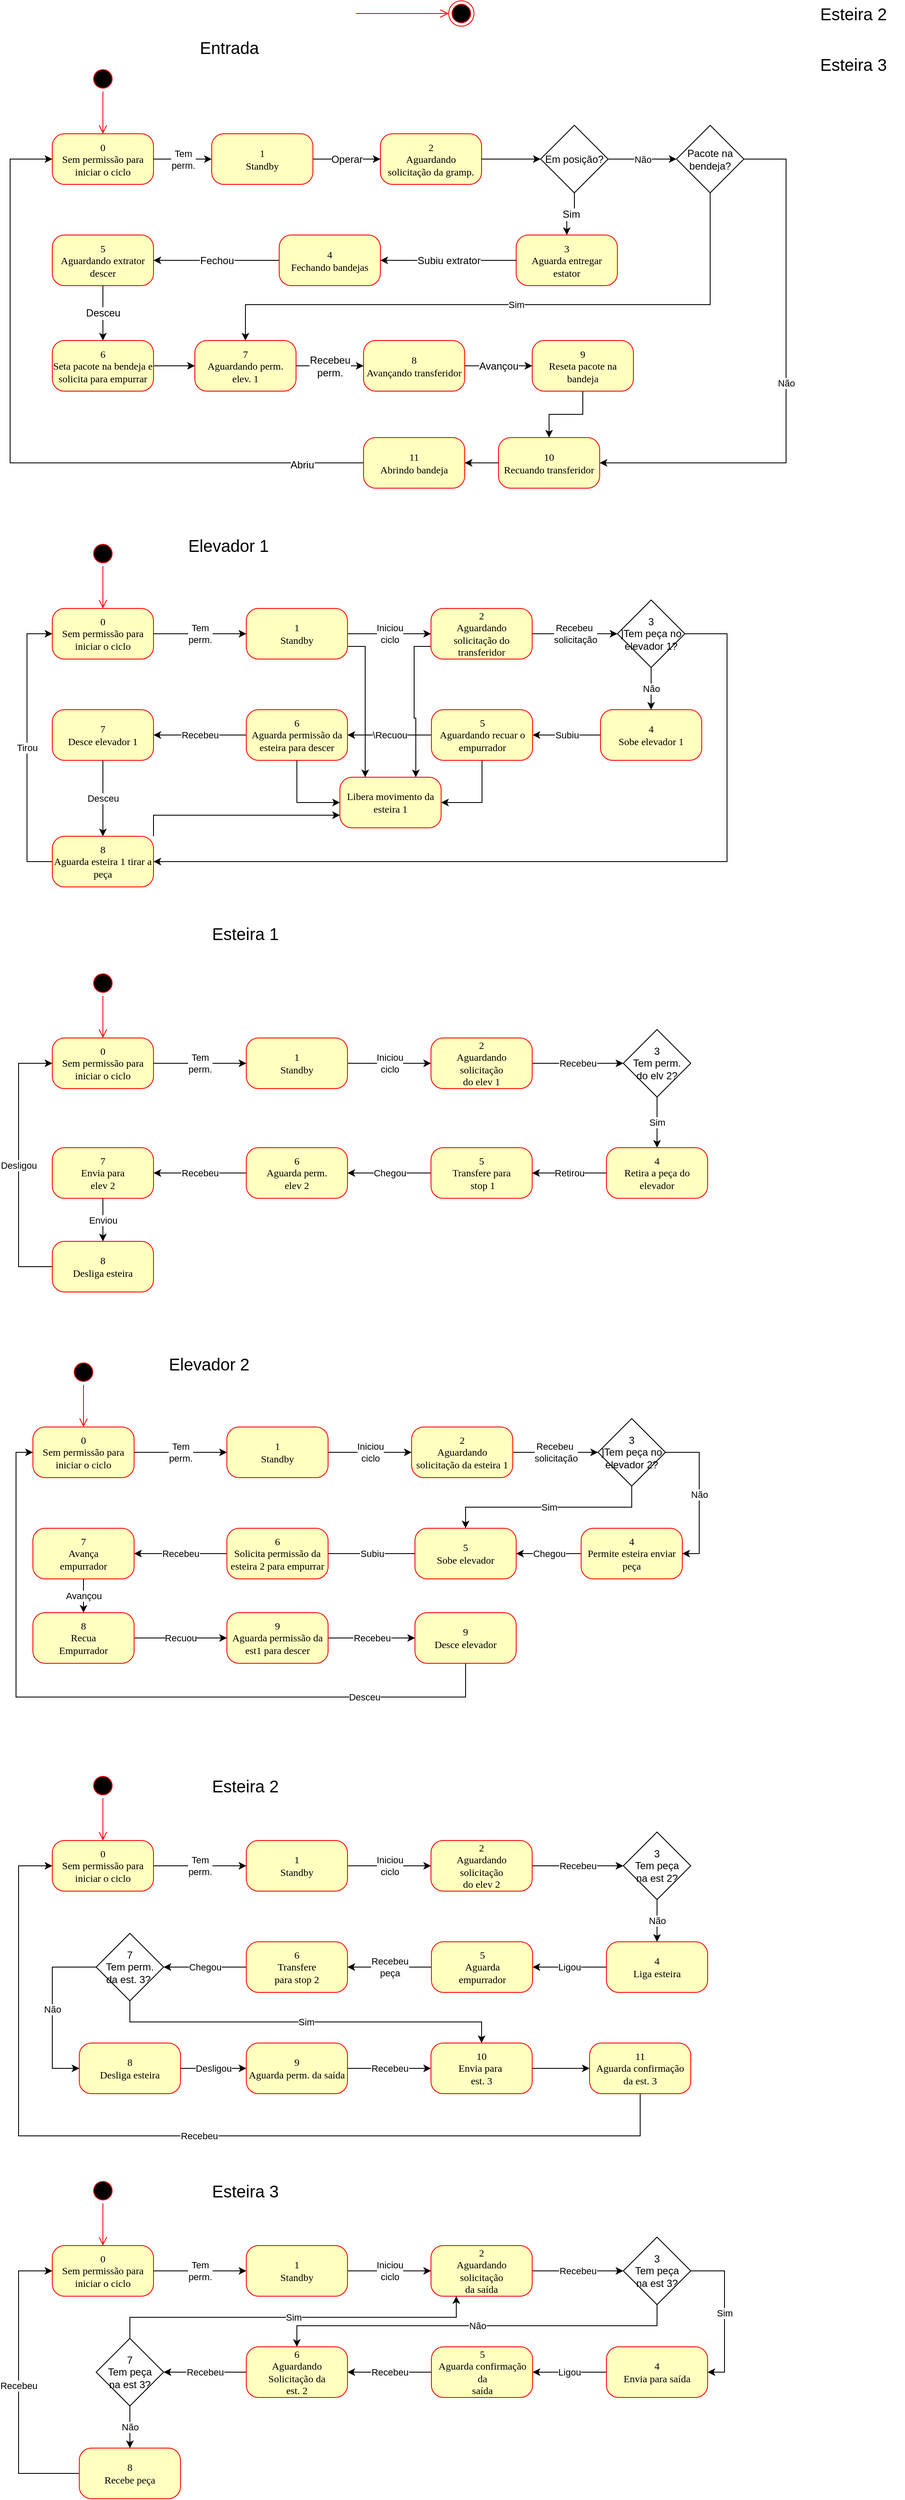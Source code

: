 <mxfile version="20.5.3" type="github">
  <diagram id="5bD0Sm8lKXCdUboGYtR0" name="Página-1">
    <mxGraphModel dx="1283" dy="729" grid="1" gridSize="10" guides="1" tooltips="1" connect="1" arrows="1" fold="1" page="1" pageScale="1" pageWidth="827" pageHeight="1169" math="0" shadow="0">
      <root>
        <mxCell id="0" />
        <mxCell id="1" parent="0" />
        <mxCell id="29w5n5ecua9uh5Xct7Cv-1" value="Elevador 1" style="text;html=1;strokeColor=none;fillColor=none;align=center;verticalAlign=middle;whiteSpace=wrap;rounded=0;fontSize=20;" vertex="1" parent="1">
          <mxGeometry x="219" y="650" width="120" height="30" as="geometry" />
        </mxCell>
        <mxCell id="29w5n5ecua9uh5Xct7Cv-2" value="Esteira 3" style="text;html=1;strokeColor=none;fillColor=none;align=center;verticalAlign=middle;whiteSpace=wrap;rounded=0;fontSize=20;" vertex="1" parent="1">
          <mxGeometry x="960" y="80" width="120" height="30" as="geometry" />
        </mxCell>
        <mxCell id="29w5n5ecua9uh5Xct7Cv-3" value="" style="ellipse;html=1;shape=endState;fillColor=#000000;strokeColor=#ff0000;rounded=1;shadow=0;comic=0;labelBackgroundColor=none;fontFamily=Verdana;fontSize=12;fontColor=#000000;align=center;" vertex="1" parent="1">
          <mxGeometry x="540" y="20" width="30" height="30" as="geometry" />
        </mxCell>
        <mxCell id="29w5n5ecua9uh5Xct7Cv-4" style="edgeStyle=elbowEdgeStyle;html=1;labelBackgroundColor=none;endArrow=open;endSize=8;strokeColor=#ff0000;fontFamily=Verdana;fontSize=12;align=left;" edge="1" parent="1" target="29w5n5ecua9uh5Xct7Cv-3">
          <mxGeometry relative="1" as="geometry">
            <mxPoint x="430" y="35" as="sourcePoint" />
          </mxGeometry>
        </mxCell>
        <mxCell id="29w5n5ecua9uh5Xct7Cv-5" value="Esteira 2" style="text;html=1;strokeColor=none;fillColor=none;align=center;verticalAlign=middle;whiteSpace=wrap;rounded=0;fontSize=20;" vertex="1" parent="1">
          <mxGeometry x="960" y="20" width="120" height="30" as="geometry" />
        </mxCell>
        <mxCell id="29w5n5ecua9uh5Xct7Cv-6" value="Entrada" style="text;html=1;strokeColor=none;fillColor=none;align=center;verticalAlign=middle;whiteSpace=wrap;rounded=0;fontSize=20;" vertex="1" parent="1">
          <mxGeometry x="220" y="60" width="120" height="30" as="geometry" />
        </mxCell>
        <mxCell id="29w5n5ecua9uh5Xct7Cv-7" value="" style="ellipse;html=1;shape=startState;fillColor=#000000;strokeColor=#ff0000;rounded=1;shadow=0;comic=0;labelBackgroundColor=none;fontFamily=Verdana;fontSize=12;fontColor=#000000;align=center;direction=south;" vertex="1" parent="1">
          <mxGeometry x="115" y="660" width="30" height="30" as="geometry" />
        </mxCell>
        <mxCell id="29w5n5ecua9uh5Xct7Cv-8" value="0&lt;br&gt;Sem permissão para iniciar o ciclo" style="rounded=1;whiteSpace=wrap;html=1;arcSize=24;fillColor=#ffffc0;strokeColor=#ff0000;shadow=0;comic=0;labelBackgroundColor=none;fontFamily=Verdana;fontSize=12;fontColor=#000000;align=center;" vertex="1" parent="1">
          <mxGeometry x="70" y="740" width="120" height="60" as="geometry" />
        </mxCell>
        <mxCell id="29w5n5ecua9uh5Xct7Cv-9" value="Recebeu&amp;nbsp;&lt;br&gt;solicitação" style="edgeStyle=orthogonalEdgeStyle;rounded=0;orthogonalLoop=1;jettySize=auto;html=1;startArrow=none;" edge="1" parent="1" source="29w5n5ecua9uh5Xct7Cv-65" target="29w5n5ecua9uh5Xct7Cv-64">
          <mxGeometry relative="1" as="geometry" />
        </mxCell>
        <mxCell id="29w5n5ecua9uh5Xct7Cv-10" value="Iniciou&lt;br&gt;ciclo" style="edgeStyle=orthogonalEdgeStyle;rounded=0;orthogonalLoop=1;jettySize=auto;html=1;" edge="1" parent="1" source="29w5n5ecua9uh5Xct7Cv-11" target="29w5n5ecua9uh5Xct7Cv-65">
          <mxGeometry relative="1" as="geometry" />
        </mxCell>
        <mxCell id="29w5n5ecua9uh5Xct7Cv-202" style="edgeStyle=orthogonalEdgeStyle;rounded=0;orthogonalLoop=1;jettySize=auto;html=1;exitX=1;exitY=0.75;exitDx=0;exitDy=0;entryX=0.25;entryY=0;entryDx=0;entryDy=0;" edge="1" parent="1" source="29w5n5ecua9uh5Xct7Cv-11" target="29w5n5ecua9uh5Xct7Cv-132">
          <mxGeometry relative="1" as="geometry" />
        </mxCell>
        <mxCell id="29w5n5ecua9uh5Xct7Cv-11" value="1&lt;br&gt;Standby" style="rounded=1;whiteSpace=wrap;html=1;arcSize=24;fillColor=#ffffc0;strokeColor=#ff0000;shadow=0;comic=0;labelBackgroundColor=none;fontFamily=Verdana;fontSize=12;fontColor=#000000;align=center;" vertex="1" parent="1">
          <mxGeometry x="300" y="740" width="120" height="60" as="geometry" />
        </mxCell>
        <mxCell id="29w5n5ecua9uh5Xct7Cv-12" value="Tem&lt;br&gt;perm." style="edgeStyle=orthogonalEdgeStyle;rounded=0;orthogonalLoop=1;jettySize=auto;html=1;" edge="1" parent="1" source="29w5n5ecua9uh5Xct7Cv-8" target="29w5n5ecua9uh5Xct7Cv-11">
          <mxGeometry relative="1" as="geometry" />
        </mxCell>
        <mxCell id="29w5n5ecua9uh5Xct7Cv-13" style="edgeStyle=orthogonalEdgeStyle;html=1;labelBackgroundColor=none;endArrow=open;endSize=8;strokeColor=#ff0000;fontFamily=Verdana;fontSize=12;align=left;entryX=0.5;entryY=0;entryDx=0;entryDy=0;" edge="1" parent="1" source="29w5n5ecua9uh5Xct7Cv-7" target="29w5n5ecua9uh5Xct7Cv-8">
          <mxGeometry relative="1" as="geometry">
            <mxPoint x="219" y="-175" as="targetPoint" />
          </mxGeometry>
        </mxCell>
        <mxCell id="29w5n5ecua9uh5Xct7Cv-25" value="" style="ellipse;html=1;shape=startState;fillColor=#000000;strokeColor=#ff0000;rounded=1;shadow=0;comic=0;labelBackgroundColor=none;fontFamily=Verdana;fontSize=12;fontColor=#000000;align=center;direction=south;" vertex="1" parent="1">
          <mxGeometry x="115" y="97.5" width="30" height="30" as="geometry" />
        </mxCell>
        <mxCell id="29w5n5ecua9uh5Xct7Cv-26" value="0&lt;br&gt;Sem permissão para iniciar o ciclo" style="rounded=1;whiteSpace=wrap;html=1;arcSize=24;fillColor=#ffffc0;strokeColor=#ff0000;shadow=0;comic=0;labelBackgroundColor=none;fontFamily=Verdana;fontSize=12;fontColor=#000000;align=center;" vertex="1" parent="1">
          <mxGeometry x="70" y="177.5" width="120" height="60" as="geometry" />
        </mxCell>
        <mxCell id="29w5n5ecua9uh5Xct7Cv-27" value="1&lt;br&gt;Standby" style="rounded=1;whiteSpace=wrap;html=1;arcSize=24;fillColor=#ffffc0;strokeColor=#ff0000;shadow=0;comic=0;labelBackgroundColor=none;fontFamily=Verdana;fontSize=12;fontColor=#000000;align=center;" vertex="1" parent="1">
          <mxGeometry x="259" y="177.5" width="120" height="60" as="geometry" />
        </mxCell>
        <mxCell id="29w5n5ecua9uh5Xct7Cv-28" value="Tem&lt;br&gt;perm." style="edgeStyle=orthogonalEdgeStyle;rounded=0;orthogonalLoop=1;jettySize=auto;html=1;" edge="1" parent="1" source="29w5n5ecua9uh5Xct7Cv-26" target="29w5n5ecua9uh5Xct7Cv-27">
          <mxGeometry relative="1" as="geometry" />
        </mxCell>
        <mxCell id="29w5n5ecua9uh5Xct7Cv-29" style="edgeStyle=orthogonalEdgeStyle;html=1;labelBackgroundColor=none;endArrow=open;endSize=8;strokeColor=#ff0000;fontFamily=Verdana;fontSize=12;align=left;entryX=0.5;entryY=0;entryDx=0;entryDy=0;" edge="1" parent="1" source="29w5n5ecua9uh5Xct7Cv-25" target="29w5n5ecua9uh5Xct7Cv-26">
          <mxGeometry relative="1" as="geometry">
            <mxPoint x="219" y="-97.5" as="targetPoint" />
          </mxGeometry>
        </mxCell>
        <mxCell id="29w5n5ecua9uh5Xct7Cv-30" value="2&lt;br&gt;Aguardando&lt;br&gt;solicitação da gramp." style="rounded=1;whiteSpace=wrap;html=1;arcSize=24;fillColor=#ffffc0;strokeColor=#ff0000;shadow=0;comic=0;labelBackgroundColor=none;fontFamily=Verdana;fontSize=12;fontColor=#000000;align=center;" vertex="1" parent="1">
          <mxGeometry x="459" y="177.5" width="120" height="60" as="geometry" />
        </mxCell>
        <mxCell id="29w5n5ecua9uh5Xct7Cv-31" value="Operar" style="edgeStyle=orthogonalEdgeStyle;rounded=0;orthogonalLoop=1;jettySize=auto;html=1;fontSize=12;" edge="1" parent="1" source="29w5n5ecua9uh5Xct7Cv-27" target="29w5n5ecua9uh5Xct7Cv-30">
          <mxGeometry relative="1" as="geometry" />
        </mxCell>
        <mxCell id="29w5n5ecua9uh5Xct7Cv-32" value="3&lt;br&gt;Aguarda entregar estator" style="rounded=1;whiteSpace=wrap;html=1;arcSize=24;fillColor=#ffffc0;strokeColor=#ff0000;shadow=0;comic=0;labelBackgroundColor=none;fontFamily=Verdana;fontSize=12;fontColor=#000000;align=center;" vertex="1" parent="1">
          <mxGeometry x="620" y="297.5" width="120" height="60" as="geometry" />
        </mxCell>
        <mxCell id="29w5n5ecua9uh5Xct7Cv-33" value="Sim" style="edgeStyle=orthogonalEdgeStyle;rounded=0;orthogonalLoop=1;jettySize=auto;html=1;exitX=0.5;exitY=1;exitDx=0;exitDy=0;entryX=0.5;entryY=0;entryDx=0;entryDy=0;fontSize=12;" edge="1" parent="1" source="29w5n5ecua9uh5Xct7Cv-35" target="29w5n5ecua9uh5Xct7Cv-32">
          <mxGeometry relative="1" as="geometry" />
        </mxCell>
        <mxCell id="29w5n5ecua9uh5Xct7Cv-34" value="Não" style="edgeStyle=orthogonalEdgeStyle;rounded=0;orthogonalLoop=1;jettySize=auto;html=1;" edge="1" parent="1" source="29w5n5ecua9uh5Xct7Cv-35" target="29w5n5ecua9uh5Xct7Cv-57">
          <mxGeometry relative="1" as="geometry" />
        </mxCell>
        <mxCell id="29w5n5ecua9uh5Xct7Cv-35" value="Em posição?" style="rhombus;whiteSpace=wrap;html=1;" vertex="1" parent="1">
          <mxGeometry x="649" y="167.5" width="80" height="80" as="geometry" />
        </mxCell>
        <mxCell id="29w5n5ecua9uh5Xct7Cv-36" value="" style="edgeStyle=orthogonalEdgeStyle;rounded=0;orthogonalLoop=1;jettySize=auto;html=1;fontSize=20;" edge="1" parent="1" source="29w5n5ecua9uh5Xct7Cv-30" target="29w5n5ecua9uh5Xct7Cv-35">
          <mxGeometry relative="1" as="geometry" />
        </mxCell>
        <mxCell id="29w5n5ecua9uh5Xct7Cv-37" value="4&lt;br&gt;Fechando bandejas" style="rounded=1;whiteSpace=wrap;html=1;arcSize=24;fillColor=#ffffc0;strokeColor=#ff0000;shadow=0;comic=0;labelBackgroundColor=none;fontFamily=Verdana;fontSize=12;fontColor=#000000;align=center;" vertex="1" parent="1">
          <mxGeometry x="339" y="297.5" width="120" height="60" as="geometry" />
        </mxCell>
        <mxCell id="29w5n5ecua9uh5Xct7Cv-38" value="Subiu extrator" style="edgeStyle=orthogonalEdgeStyle;rounded=0;orthogonalLoop=1;jettySize=auto;html=1;fontSize=12;" edge="1" parent="1" source="29w5n5ecua9uh5Xct7Cv-32" target="29w5n5ecua9uh5Xct7Cv-37">
          <mxGeometry relative="1" as="geometry" />
        </mxCell>
        <mxCell id="29w5n5ecua9uh5Xct7Cv-39" value="5&lt;br&gt;Aguardando extrator descer" style="rounded=1;whiteSpace=wrap;html=1;arcSize=24;fillColor=#ffffc0;strokeColor=#ff0000;shadow=0;comic=0;labelBackgroundColor=none;fontFamily=Verdana;fontSize=12;fontColor=#000000;align=center;" vertex="1" parent="1">
          <mxGeometry x="70" y="297.5" width="120" height="60" as="geometry" />
        </mxCell>
        <mxCell id="29w5n5ecua9uh5Xct7Cv-40" value="Fechou" style="edgeStyle=orthogonalEdgeStyle;rounded=0;orthogonalLoop=1;jettySize=auto;html=1;fontSize=12;" edge="1" parent="1" source="29w5n5ecua9uh5Xct7Cv-37" target="29w5n5ecua9uh5Xct7Cv-39">
          <mxGeometry relative="1" as="geometry" />
        </mxCell>
        <mxCell id="29w5n5ecua9uh5Xct7Cv-41" value="7&lt;br&gt;Aguardando perm.&lt;br&gt;elev. 1" style="rounded=1;whiteSpace=wrap;html=1;arcSize=24;fillColor=#ffffc0;strokeColor=#ff0000;shadow=0;comic=0;labelBackgroundColor=none;fontFamily=Verdana;fontSize=12;fontColor=#000000;align=center;" vertex="1" parent="1">
          <mxGeometry x="239" y="422.5" width="120" height="60" as="geometry" />
        </mxCell>
        <mxCell id="29w5n5ecua9uh5Xct7Cv-42" value="8&lt;br&gt;Avançando transferidor" style="rounded=1;whiteSpace=wrap;html=1;arcSize=24;fillColor=#ffffc0;strokeColor=#ff0000;shadow=0;comic=0;labelBackgroundColor=none;fontFamily=Verdana;fontSize=12;fontColor=#000000;align=center;" vertex="1" parent="1">
          <mxGeometry x="439" y="422.5" width="120" height="60" as="geometry" />
        </mxCell>
        <mxCell id="29w5n5ecua9uh5Xct7Cv-43" value="Recebeu&lt;br&gt;perm." style="edgeStyle=orthogonalEdgeStyle;rounded=0;orthogonalLoop=1;jettySize=auto;html=1;fontSize=12;" edge="1" parent="1" source="29w5n5ecua9uh5Xct7Cv-41" target="29w5n5ecua9uh5Xct7Cv-42">
          <mxGeometry relative="1" as="geometry" />
        </mxCell>
        <mxCell id="29w5n5ecua9uh5Xct7Cv-44" value="10&lt;br&gt;Recuando transferidor" style="rounded=1;whiteSpace=wrap;html=1;arcSize=24;fillColor=#ffffc0;strokeColor=#ff0000;shadow=0;comic=0;labelBackgroundColor=none;fontFamily=Verdana;fontSize=12;fontColor=#000000;align=center;" vertex="1" parent="1">
          <mxGeometry x="599" y="537.5" width="120" height="60" as="geometry" />
        </mxCell>
        <mxCell id="29w5n5ecua9uh5Xct7Cv-45" value="" style="edgeStyle=orthogonalEdgeStyle;rounded=0;orthogonalLoop=1;jettySize=auto;html=1;fontSize=12;" edge="1" parent="1" source="29w5n5ecua9uh5Xct7Cv-46" target="29w5n5ecua9uh5Xct7Cv-41">
          <mxGeometry relative="1" as="geometry" />
        </mxCell>
        <mxCell id="29w5n5ecua9uh5Xct7Cv-46" value="6&lt;br&gt;Seta pacote na bendeja e solicita para empurrar" style="rounded=1;whiteSpace=wrap;html=1;arcSize=24;fillColor=#ffffc0;strokeColor=#ff0000;shadow=0;comic=0;labelBackgroundColor=none;fontFamily=Verdana;fontSize=12;fontColor=#000000;align=center;" vertex="1" parent="1">
          <mxGeometry x="70" y="422.5" width="120" height="60" as="geometry" />
        </mxCell>
        <mxCell id="29w5n5ecua9uh5Xct7Cv-47" value="Desceu" style="edgeStyle=orthogonalEdgeStyle;rounded=0;orthogonalLoop=1;jettySize=auto;html=1;fontSize=12;" edge="1" parent="1" source="29w5n5ecua9uh5Xct7Cv-39" target="29w5n5ecua9uh5Xct7Cv-46">
          <mxGeometry relative="1" as="geometry" />
        </mxCell>
        <mxCell id="29w5n5ecua9uh5Xct7Cv-48" style="edgeStyle=orthogonalEdgeStyle;rounded=0;orthogonalLoop=1;jettySize=auto;html=1;exitX=0;exitY=0.5;exitDx=0;exitDy=0;entryX=0;entryY=0.5;entryDx=0;entryDy=0;fontSize=12;" edge="1" parent="1" source="29w5n5ecua9uh5Xct7Cv-50" target="29w5n5ecua9uh5Xct7Cv-26">
          <mxGeometry relative="1" as="geometry">
            <Array as="points">
              <mxPoint x="20" y="567" />
              <mxPoint x="20" y="207" />
            </Array>
          </mxGeometry>
        </mxCell>
        <mxCell id="29w5n5ecua9uh5Xct7Cv-49" value="Abriu" style="edgeLabel;html=1;align=center;verticalAlign=middle;resizable=0;points=[];fontSize=12;" vertex="1" connectable="0" parent="29w5n5ecua9uh5Xct7Cv-48">
          <mxGeometry x="-0.823" y="2" relative="1" as="geometry">
            <mxPoint as="offset" />
          </mxGeometry>
        </mxCell>
        <mxCell id="29w5n5ecua9uh5Xct7Cv-50" value="11&lt;br&gt;Abrindo bandeja" style="rounded=1;whiteSpace=wrap;html=1;arcSize=24;fillColor=#ffffc0;strokeColor=#ff0000;shadow=0;comic=0;labelBackgroundColor=none;fontFamily=Verdana;fontSize=12;fontColor=#000000;align=center;" vertex="1" parent="1">
          <mxGeometry x="439" y="537.5" width="120" height="60" as="geometry" />
        </mxCell>
        <mxCell id="29w5n5ecua9uh5Xct7Cv-51" value="" style="edgeStyle=orthogonalEdgeStyle;rounded=0;orthogonalLoop=1;jettySize=auto;html=1;fontSize=12;" edge="1" parent="1" source="29w5n5ecua9uh5Xct7Cv-44" target="29w5n5ecua9uh5Xct7Cv-50">
          <mxGeometry relative="1" as="geometry" />
        </mxCell>
        <mxCell id="29w5n5ecua9uh5Xct7Cv-52" value="" style="edgeStyle=orthogonalEdgeStyle;rounded=0;orthogonalLoop=1;jettySize=auto;html=1;fontSize=12;" edge="1" parent="1" source="29w5n5ecua9uh5Xct7Cv-53" target="29w5n5ecua9uh5Xct7Cv-44">
          <mxGeometry relative="1" as="geometry" />
        </mxCell>
        <mxCell id="29w5n5ecua9uh5Xct7Cv-53" value="9&lt;br&gt;Reseta pacote na bandeja" style="rounded=1;whiteSpace=wrap;html=1;arcSize=24;fillColor=#ffffc0;strokeColor=#ff0000;shadow=0;comic=0;labelBackgroundColor=none;fontFamily=Verdana;fontSize=12;fontColor=#000000;align=center;" vertex="1" parent="1">
          <mxGeometry x="639" y="422.5" width="120" height="60" as="geometry" />
        </mxCell>
        <mxCell id="29w5n5ecua9uh5Xct7Cv-54" value="Avançou" style="edgeStyle=orthogonalEdgeStyle;rounded=0;orthogonalLoop=1;jettySize=auto;html=1;fontSize=12;" edge="1" parent="1" source="29w5n5ecua9uh5Xct7Cv-42" target="29w5n5ecua9uh5Xct7Cv-53">
          <mxGeometry relative="1" as="geometry" />
        </mxCell>
        <mxCell id="29w5n5ecua9uh5Xct7Cv-55" value="Não" style="edgeStyle=orthogonalEdgeStyle;rounded=0;orthogonalLoop=1;jettySize=auto;html=1;exitX=1;exitY=0.5;exitDx=0;exitDy=0;entryX=1;entryY=0.5;entryDx=0;entryDy=0;" edge="1" parent="1" source="29w5n5ecua9uh5Xct7Cv-57" target="29w5n5ecua9uh5Xct7Cv-44">
          <mxGeometry relative="1" as="geometry">
            <Array as="points">
              <mxPoint x="940" y="207" />
              <mxPoint x="940" y="567" />
            </Array>
          </mxGeometry>
        </mxCell>
        <mxCell id="29w5n5ecua9uh5Xct7Cv-56" value="Sim" style="edgeStyle=orthogonalEdgeStyle;rounded=0;orthogonalLoop=1;jettySize=auto;html=1;exitX=0.5;exitY=1;exitDx=0;exitDy=0;" edge="1" parent="1" source="29w5n5ecua9uh5Xct7Cv-57" target="29w5n5ecua9uh5Xct7Cv-41">
          <mxGeometry relative="1" as="geometry">
            <Array as="points">
              <mxPoint x="850" y="380" />
              <mxPoint x="299" y="380" />
            </Array>
          </mxGeometry>
        </mxCell>
        <mxCell id="29w5n5ecua9uh5Xct7Cv-57" value="Pacote na bendeja?" style="rhombus;whiteSpace=wrap;html=1;" vertex="1" parent="1">
          <mxGeometry x="810" y="167.5" width="80" height="80" as="geometry" />
        </mxCell>
        <mxCell id="29w5n5ecua9uh5Xct7Cv-117" value="Não" style="edgeStyle=orthogonalEdgeStyle;rounded=0;orthogonalLoop=1;jettySize=auto;html=1;" edge="1" parent="1" source="29w5n5ecua9uh5Xct7Cv-64" target="29w5n5ecua9uh5Xct7Cv-116">
          <mxGeometry relative="1" as="geometry" />
        </mxCell>
        <mxCell id="29w5n5ecua9uh5Xct7Cv-156" style="edgeStyle=orthogonalEdgeStyle;rounded=0;orthogonalLoop=1;jettySize=auto;html=1;exitX=1;exitY=0.5;exitDx=0;exitDy=0;entryX=1;entryY=0.5;entryDx=0;entryDy=0;" edge="1" parent="1" source="29w5n5ecua9uh5Xct7Cv-64" target="29w5n5ecua9uh5Xct7Cv-138">
          <mxGeometry relative="1" as="geometry">
            <mxPoint x="870" y="770" as="targetPoint" />
            <Array as="points">
              <mxPoint x="870" y="770" />
              <mxPoint x="870" y="1040" />
            </Array>
          </mxGeometry>
        </mxCell>
        <mxCell id="29w5n5ecua9uh5Xct7Cv-64" value="3&lt;br&gt;]Tem peça no elevador 1?" style="rhombus;whiteSpace=wrap;html=1;" vertex="1" parent="1">
          <mxGeometry x="740" y="730" width="80" height="80" as="geometry" />
        </mxCell>
        <mxCell id="29w5n5ecua9uh5Xct7Cv-203" style="edgeStyle=orthogonalEdgeStyle;rounded=0;orthogonalLoop=1;jettySize=auto;html=1;exitX=0;exitY=0.75;exitDx=0;exitDy=0;entryX=0.75;entryY=0;entryDx=0;entryDy=0;" edge="1" parent="1" source="29w5n5ecua9uh5Xct7Cv-65" target="29w5n5ecua9uh5Xct7Cv-132">
          <mxGeometry relative="1" as="geometry" />
        </mxCell>
        <mxCell id="29w5n5ecua9uh5Xct7Cv-65" value="2&lt;br&gt;Aguardando&lt;br&gt;solicitação do&lt;br&gt;transferidor" style="rounded=1;whiteSpace=wrap;html=1;arcSize=24;fillColor=#ffffc0;strokeColor=#ff0000;shadow=0;comic=0;labelBackgroundColor=none;fontFamily=Verdana;fontSize=12;fontColor=#000000;align=center;" vertex="1" parent="1">
          <mxGeometry x="519" y="740" width="120" height="60" as="geometry" />
        </mxCell>
        <mxCell id="29w5n5ecua9uh5Xct7Cv-119" value="Subiu" style="edgeStyle=orthogonalEdgeStyle;rounded=0;orthogonalLoop=1;jettySize=auto;html=1;" edge="1" parent="1" source="29w5n5ecua9uh5Xct7Cv-116" target="29w5n5ecua9uh5Xct7Cv-118">
          <mxGeometry relative="1" as="geometry" />
        </mxCell>
        <mxCell id="29w5n5ecua9uh5Xct7Cv-116" value="4&lt;br&gt;Sobe elevador 1" style="rounded=1;whiteSpace=wrap;html=1;arcSize=24;fillColor=#ffffc0;strokeColor=#ff0000;shadow=0;comic=0;labelBackgroundColor=none;fontFamily=Verdana;fontSize=12;fontColor=#000000;align=center;" vertex="1" parent="1">
          <mxGeometry x="720" y="860" width="120" height="60" as="geometry" />
        </mxCell>
        <mxCell id="29w5n5ecua9uh5Xct7Cv-125" value="\Recuou" style="edgeStyle=orthogonalEdgeStyle;rounded=0;orthogonalLoop=1;jettySize=auto;html=1;entryX=1;entryY=0.5;entryDx=0;entryDy=0;" edge="1" parent="1" source="29w5n5ecua9uh5Xct7Cv-118" target="29w5n5ecua9uh5Xct7Cv-120">
          <mxGeometry relative="1" as="geometry">
            <mxPoint x="400.0" y="890" as="targetPoint" />
          </mxGeometry>
        </mxCell>
        <mxCell id="29w5n5ecua9uh5Xct7Cv-200" style="edgeStyle=orthogonalEdgeStyle;rounded=0;orthogonalLoop=1;jettySize=auto;html=1;exitX=0.5;exitY=1;exitDx=0;exitDy=0;entryX=1;entryY=0.5;entryDx=0;entryDy=0;" edge="1" parent="1" source="29w5n5ecua9uh5Xct7Cv-118" target="29w5n5ecua9uh5Xct7Cv-132">
          <mxGeometry relative="1" as="geometry" />
        </mxCell>
        <mxCell id="29w5n5ecua9uh5Xct7Cv-118" value="5&lt;br&gt;Aguardando recuar o empurrador" style="rounded=1;whiteSpace=wrap;html=1;arcSize=24;fillColor=#ffffc0;strokeColor=#ff0000;shadow=0;comic=0;labelBackgroundColor=none;fontFamily=Verdana;fontSize=12;fontColor=#000000;align=center;" vertex="1" parent="1">
          <mxGeometry x="519.5" y="860" width="120" height="60" as="geometry" />
        </mxCell>
        <mxCell id="29w5n5ecua9uh5Xct7Cv-128" value="Recebeu" style="edgeStyle=orthogonalEdgeStyle;rounded=0;orthogonalLoop=1;jettySize=auto;html=1;" edge="1" parent="1" source="29w5n5ecua9uh5Xct7Cv-120" target="29w5n5ecua9uh5Xct7Cv-127">
          <mxGeometry relative="1" as="geometry" />
        </mxCell>
        <mxCell id="29w5n5ecua9uh5Xct7Cv-194" style="edgeStyle=orthogonalEdgeStyle;rounded=0;orthogonalLoop=1;jettySize=auto;html=1;exitX=0.5;exitY=0;exitDx=0;exitDy=0;entryX=0;entryY=0.5;entryDx=0;entryDy=0;strokeColor=none;" edge="1" parent="1" source="29w5n5ecua9uh5Xct7Cv-120" target="29w5n5ecua9uh5Xct7Cv-132">
          <mxGeometry relative="1" as="geometry" />
        </mxCell>
        <mxCell id="29w5n5ecua9uh5Xct7Cv-199" style="edgeStyle=orthogonalEdgeStyle;rounded=0;orthogonalLoop=1;jettySize=auto;html=1;exitX=0.5;exitY=1;exitDx=0;exitDy=0;entryX=0;entryY=0.5;entryDx=0;entryDy=0;" edge="1" parent="1" source="29w5n5ecua9uh5Xct7Cv-120" target="29w5n5ecua9uh5Xct7Cv-132">
          <mxGeometry relative="1" as="geometry" />
        </mxCell>
        <mxCell id="29w5n5ecua9uh5Xct7Cv-120" value="6&lt;br&gt;Aguarda permissão da esteira para descer" style="rounded=1;whiteSpace=wrap;html=1;arcSize=24;fillColor=#ffffc0;strokeColor=#ff0000;shadow=0;comic=0;labelBackgroundColor=none;fontFamily=Verdana;fontSize=12;fontColor=#000000;align=center;" vertex="1" parent="1">
          <mxGeometry x="300" y="860" width="120" height="60" as="geometry" />
        </mxCell>
        <mxCell id="29w5n5ecua9uh5Xct7Cv-146" value="Desceu" style="edgeStyle=orthogonalEdgeStyle;rounded=0;orthogonalLoop=1;jettySize=auto;html=1;" edge="1" parent="1" source="29w5n5ecua9uh5Xct7Cv-127" target="29w5n5ecua9uh5Xct7Cv-138">
          <mxGeometry relative="1" as="geometry" />
        </mxCell>
        <mxCell id="29w5n5ecua9uh5Xct7Cv-127" value="7&lt;br&gt;Desce elevador 1" style="rounded=1;whiteSpace=wrap;html=1;arcSize=24;fillColor=#ffffc0;strokeColor=#ff0000;shadow=0;comic=0;labelBackgroundColor=none;fontFamily=Verdana;fontSize=12;fontColor=#000000;align=center;" vertex="1" parent="1">
          <mxGeometry x="70" y="860" width="120" height="60" as="geometry" />
        </mxCell>
        <mxCell id="29w5n5ecua9uh5Xct7Cv-132" value="Libera movimento da esteira 1" style="rounded=1;whiteSpace=wrap;html=1;arcSize=24;fillColor=#ffffc0;strokeColor=#ff0000;shadow=0;comic=0;labelBackgroundColor=none;fontFamily=Verdana;fontSize=12;fontColor=#000000;align=center;" vertex="1" parent="1">
          <mxGeometry x="411" y="940" width="120" height="60" as="geometry" />
        </mxCell>
        <mxCell id="29w5n5ecua9uh5Xct7Cv-168" value="Tirou" style="edgeStyle=orthogonalEdgeStyle;rounded=0;orthogonalLoop=1;jettySize=auto;html=1;exitX=0;exitY=0.5;exitDx=0;exitDy=0;entryX=0;entryY=0.5;entryDx=0;entryDy=0;" edge="1" parent="1" source="29w5n5ecua9uh5Xct7Cv-138" target="29w5n5ecua9uh5Xct7Cv-8">
          <mxGeometry relative="1" as="geometry">
            <mxPoint x="30" y="760" as="targetPoint" />
            <Array as="points">
              <mxPoint x="40" y="1040" />
              <mxPoint x="40" y="770" />
            </Array>
          </mxGeometry>
        </mxCell>
        <mxCell id="29w5n5ecua9uh5Xct7Cv-201" style="edgeStyle=orthogonalEdgeStyle;rounded=0;orthogonalLoop=1;jettySize=auto;html=1;exitX=1;exitY=0;exitDx=0;exitDy=0;entryX=0;entryY=0.75;entryDx=0;entryDy=0;" edge="1" parent="1" source="29w5n5ecua9uh5Xct7Cv-138" target="29w5n5ecua9uh5Xct7Cv-132">
          <mxGeometry relative="1" as="geometry" />
        </mxCell>
        <mxCell id="29w5n5ecua9uh5Xct7Cv-138" value="8&lt;br&gt;Aguarda esteira 1 tirar a peça" style="rounded=1;whiteSpace=wrap;html=1;arcSize=24;fillColor=#ffffc0;strokeColor=#ff0000;shadow=0;comic=0;labelBackgroundColor=none;fontFamily=Verdana;fontSize=12;fontColor=#000000;align=center;" vertex="1" parent="1">
          <mxGeometry x="70" y="1010" width="120" height="60" as="geometry" />
        </mxCell>
        <mxCell id="29w5n5ecua9uh5Xct7Cv-169" value="Esteira 1" style="text;html=1;strokeColor=none;fillColor=none;align=center;verticalAlign=middle;whiteSpace=wrap;rounded=0;fontSize=20;" vertex="1" parent="1">
          <mxGeometry x="239" y="1110" width="120" height="30" as="geometry" />
        </mxCell>
        <mxCell id="29w5n5ecua9uh5Xct7Cv-170" value="" style="ellipse;html=1;shape=startState;fillColor=#000000;strokeColor=#ff0000;rounded=1;shadow=0;comic=0;labelBackgroundColor=none;fontFamily=Verdana;fontSize=12;fontColor=#000000;align=center;direction=south;" vertex="1" parent="1">
          <mxGeometry x="115" y="1169" width="30" height="30" as="geometry" />
        </mxCell>
        <mxCell id="29w5n5ecua9uh5Xct7Cv-171" value="0&lt;br&gt;Sem permissão para iniciar o ciclo" style="rounded=1;whiteSpace=wrap;html=1;arcSize=24;fillColor=#ffffc0;strokeColor=#ff0000;shadow=0;comic=0;labelBackgroundColor=none;fontFamily=Verdana;fontSize=12;fontColor=#000000;align=center;" vertex="1" parent="1">
          <mxGeometry x="70" y="1249" width="120" height="60" as="geometry" />
        </mxCell>
        <mxCell id="29w5n5ecua9uh5Xct7Cv-173" value="Iniciou&lt;br&gt;ciclo" style="edgeStyle=orthogonalEdgeStyle;rounded=0;orthogonalLoop=1;jettySize=auto;html=1;" edge="1" parent="1" source="29w5n5ecua9uh5Xct7Cv-174" target="29w5n5ecua9uh5Xct7Cv-180">
          <mxGeometry relative="1" as="geometry" />
        </mxCell>
        <mxCell id="29w5n5ecua9uh5Xct7Cv-174" value="1&lt;br&gt;Standby" style="rounded=1;whiteSpace=wrap;html=1;arcSize=24;fillColor=#ffffc0;strokeColor=#ff0000;shadow=0;comic=0;labelBackgroundColor=none;fontFamily=Verdana;fontSize=12;fontColor=#000000;align=center;" vertex="1" parent="1">
          <mxGeometry x="300" y="1249" width="120" height="60" as="geometry" />
        </mxCell>
        <mxCell id="29w5n5ecua9uh5Xct7Cv-175" value="Tem&lt;br&gt;perm." style="edgeStyle=orthogonalEdgeStyle;rounded=0;orthogonalLoop=1;jettySize=auto;html=1;" edge="1" parent="1" source="29w5n5ecua9uh5Xct7Cv-171" target="29w5n5ecua9uh5Xct7Cv-174">
          <mxGeometry relative="1" as="geometry" />
        </mxCell>
        <mxCell id="29w5n5ecua9uh5Xct7Cv-176" style="edgeStyle=orthogonalEdgeStyle;html=1;labelBackgroundColor=none;endArrow=open;endSize=8;strokeColor=#ff0000;fontFamily=Verdana;fontSize=12;align=left;entryX=0.5;entryY=0;entryDx=0;entryDy=0;" edge="1" parent="1" source="29w5n5ecua9uh5Xct7Cv-170" target="29w5n5ecua9uh5Xct7Cv-171">
          <mxGeometry relative="1" as="geometry">
            <mxPoint x="219" y="334" as="targetPoint" />
          </mxGeometry>
        </mxCell>
        <mxCell id="29w5n5ecua9uh5Xct7Cv-206" value="Recebeu" style="edgeStyle=orthogonalEdgeStyle;rounded=0;orthogonalLoop=1;jettySize=auto;html=1;entryX=0;entryY=0.5;entryDx=0;entryDy=0;" edge="1" parent="1" source="29w5n5ecua9uh5Xct7Cv-180" target="29w5n5ecua9uh5Xct7Cv-207">
          <mxGeometry relative="1" as="geometry">
            <mxPoint x="700" y="1279" as="targetPoint" />
          </mxGeometry>
        </mxCell>
        <mxCell id="29w5n5ecua9uh5Xct7Cv-180" value="2&lt;br&gt;Aguardando&lt;br&gt;solicitação&lt;br&gt;do elev 1" style="rounded=1;whiteSpace=wrap;html=1;arcSize=24;fillColor=#ffffc0;strokeColor=#ff0000;shadow=0;comic=0;labelBackgroundColor=none;fontFamily=Verdana;fontSize=12;fontColor=#000000;align=center;" vertex="1" parent="1">
          <mxGeometry x="519" y="1249" width="120" height="60" as="geometry" />
        </mxCell>
        <mxCell id="29w5n5ecua9uh5Xct7Cv-183" value="Retirou" style="edgeStyle=orthogonalEdgeStyle;rounded=0;orthogonalLoop=1;jettySize=auto;html=1;entryX=1;entryY=0.5;entryDx=0;entryDy=0;" edge="1" parent="1" source="29w5n5ecua9uh5Xct7Cv-185" target="29w5n5ecua9uh5Xct7Cv-188">
          <mxGeometry relative="1" as="geometry">
            <mxPoint x="400.0" y="1409" as="targetPoint" />
          </mxGeometry>
        </mxCell>
        <mxCell id="29w5n5ecua9uh5Xct7Cv-185" value="4&lt;br&gt;Retira a peça do elevador" style="rounded=1;whiteSpace=wrap;html=1;arcSize=24;fillColor=#ffffc0;strokeColor=#ff0000;shadow=0;comic=0;labelBackgroundColor=none;fontFamily=Verdana;fontSize=12;fontColor=#000000;align=center;" vertex="1" parent="1">
          <mxGeometry x="727" y="1379" width="120" height="60" as="geometry" />
        </mxCell>
        <mxCell id="29w5n5ecua9uh5Xct7Cv-186" value="Chegou" style="edgeStyle=orthogonalEdgeStyle;rounded=0;orthogonalLoop=1;jettySize=auto;html=1;" edge="1" parent="1" source="29w5n5ecua9uh5Xct7Cv-188" target="29w5n5ecua9uh5Xct7Cv-190">
          <mxGeometry relative="1" as="geometry" />
        </mxCell>
        <mxCell id="29w5n5ecua9uh5Xct7Cv-188" value="5&lt;br&gt;Transfere para&lt;br&gt;&amp;nbsp;stop 1" style="rounded=1;whiteSpace=wrap;html=1;arcSize=24;fillColor=#ffffc0;strokeColor=#ff0000;shadow=0;comic=0;labelBackgroundColor=none;fontFamily=Verdana;fontSize=12;fontColor=#000000;align=center;" vertex="1" parent="1">
          <mxGeometry x="519" y="1379" width="120" height="60" as="geometry" />
        </mxCell>
        <mxCell id="29w5n5ecua9uh5Xct7Cv-189" value="Recebeu" style="edgeStyle=orthogonalEdgeStyle;rounded=0;orthogonalLoop=1;jettySize=auto;html=1;" edge="1" parent="1" source="29w5n5ecua9uh5Xct7Cv-190" target="29w5n5ecua9uh5Xct7Cv-193">
          <mxGeometry relative="1" as="geometry" />
        </mxCell>
        <mxCell id="29w5n5ecua9uh5Xct7Cv-190" value="6&lt;br&gt;Aguarda perm.&lt;br&gt;elev 2" style="rounded=1;whiteSpace=wrap;html=1;arcSize=24;fillColor=#ffffc0;strokeColor=#ff0000;shadow=0;comic=0;labelBackgroundColor=none;fontFamily=Verdana;fontSize=12;fontColor=#000000;align=center;" vertex="1" parent="1">
          <mxGeometry x="300" y="1379" width="120" height="60" as="geometry" />
        </mxCell>
        <mxCell id="29w5n5ecua9uh5Xct7Cv-211" value="Enviou" style="edgeStyle=orthogonalEdgeStyle;rounded=0;orthogonalLoop=1;jettySize=auto;html=1;" edge="1" parent="1" source="29w5n5ecua9uh5Xct7Cv-193" target="29w5n5ecua9uh5Xct7Cv-210">
          <mxGeometry relative="1" as="geometry" />
        </mxCell>
        <mxCell id="29w5n5ecua9uh5Xct7Cv-193" value="7&lt;br&gt;Envia para&lt;br&gt;elev 2" style="rounded=1;whiteSpace=wrap;html=1;arcSize=24;fillColor=#ffffc0;strokeColor=#ff0000;shadow=0;comic=0;labelBackgroundColor=none;fontFamily=Verdana;fontSize=12;fontColor=#000000;align=center;" vertex="1" parent="1">
          <mxGeometry x="70" y="1379" width="120" height="60" as="geometry" />
        </mxCell>
        <mxCell id="29w5n5ecua9uh5Xct7Cv-212" value="Sim" style="edgeStyle=orthogonalEdgeStyle;rounded=0;orthogonalLoop=1;jettySize=auto;html=1;exitX=0.5;exitY=1;exitDx=0;exitDy=0;entryX=0.5;entryY=0;entryDx=0;entryDy=0;" edge="1" parent="1" source="29w5n5ecua9uh5Xct7Cv-207" target="29w5n5ecua9uh5Xct7Cv-185">
          <mxGeometry relative="1" as="geometry" />
        </mxCell>
        <mxCell id="29w5n5ecua9uh5Xct7Cv-207" value="3&lt;br&gt;Tem perm.&lt;br&gt;do elv 2?" style="rhombus;whiteSpace=wrap;html=1;" vertex="1" parent="1">
          <mxGeometry x="747" y="1239" width="80" height="80" as="geometry" />
        </mxCell>
        <mxCell id="29w5n5ecua9uh5Xct7Cv-215" value="Desligou" style="edgeStyle=orthogonalEdgeStyle;rounded=0;orthogonalLoop=1;jettySize=auto;html=1;exitX=0;exitY=0.5;exitDx=0;exitDy=0;entryX=0;entryY=0.5;entryDx=0;entryDy=0;" edge="1" parent="1" source="29w5n5ecua9uh5Xct7Cv-210" target="29w5n5ecua9uh5Xct7Cv-171">
          <mxGeometry relative="1" as="geometry">
            <Array as="points">
              <mxPoint x="30" y="1520" />
              <mxPoint x="30" y="1279" />
            </Array>
          </mxGeometry>
        </mxCell>
        <mxCell id="29w5n5ecua9uh5Xct7Cv-210" value="8&lt;br&gt;Desliga esteira" style="rounded=1;whiteSpace=wrap;html=1;arcSize=24;fillColor=#ffffc0;strokeColor=#ff0000;shadow=0;comic=0;labelBackgroundColor=none;fontFamily=Verdana;fontSize=12;fontColor=#000000;align=center;" vertex="1" parent="1">
          <mxGeometry x="70" y="1490" width="120" height="60" as="geometry" />
        </mxCell>
        <mxCell id="29w5n5ecua9uh5Xct7Cv-217" value="Elevador 2" style="text;html=1;strokeColor=none;fillColor=none;align=center;verticalAlign=middle;whiteSpace=wrap;rounded=0;fontSize=20;" vertex="1" parent="1">
          <mxGeometry x="196" y="1620" width="120" height="30" as="geometry" />
        </mxCell>
        <mxCell id="29w5n5ecua9uh5Xct7Cv-218" value="" style="ellipse;html=1;shape=startState;fillColor=#000000;strokeColor=#ff0000;rounded=1;shadow=0;comic=0;labelBackgroundColor=none;fontFamily=Verdana;fontSize=12;fontColor=#000000;align=center;direction=south;" vertex="1" parent="1">
          <mxGeometry x="92" y="1630" width="30" height="30" as="geometry" />
        </mxCell>
        <mxCell id="29w5n5ecua9uh5Xct7Cv-219" value="0&lt;br&gt;Sem permissão para iniciar o ciclo" style="rounded=1;whiteSpace=wrap;html=1;arcSize=24;fillColor=#ffffc0;strokeColor=#ff0000;shadow=0;comic=0;labelBackgroundColor=none;fontFamily=Verdana;fontSize=12;fontColor=#000000;align=center;" vertex="1" parent="1">
          <mxGeometry x="47" y="1710" width="120" height="60" as="geometry" />
        </mxCell>
        <mxCell id="29w5n5ecua9uh5Xct7Cv-220" value="Recebeu&amp;nbsp;&lt;br&gt;solicitação" style="edgeStyle=orthogonalEdgeStyle;rounded=0;orthogonalLoop=1;jettySize=auto;html=1;startArrow=none;" edge="1" parent="1" source="29w5n5ecua9uh5Xct7Cv-230" target="29w5n5ecua9uh5Xct7Cv-228">
          <mxGeometry relative="1" as="geometry" />
        </mxCell>
        <mxCell id="29w5n5ecua9uh5Xct7Cv-221" value="Iniciou&lt;br&gt;ciclo" style="edgeStyle=orthogonalEdgeStyle;rounded=0;orthogonalLoop=1;jettySize=auto;html=1;" edge="1" parent="1" source="29w5n5ecua9uh5Xct7Cv-223" target="29w5n5ecua9uh5Xct7Cv-230">
          <mxGeometry relative="1" as="geometry" />
        </mxCell>
        <mxCell id="29w5n5ecua9uh5Xct7Cv-223" value="1&lt;br&gt;Standby" style="rounded=1;whiteSpace=wrap;html=1;arcSize=24;fillColor=#ffffc0;strokeColor=#ff0000;shadow=0;comic=0;labelBackgroundColor=none;fontFamily=Verdana;fontSize=12;fontColor=#000000;align=center;" vertex="1" parent="1">
          <mxGeometry x="277" y="1710" width="120" height="60" as="geometry" />
        </mxCell>
        <mxCell id="29w5n5ecua9uh5Xct7Cv-224" value="Tem&lt;br&gt;perm." style="edgeStyle=orthogonalEdgeStyle;rounded=0;orthogonalLoop=1;jettySize=auto;html=1;" edge="1" parent="1" source="29w5n5ecua9uh5Xct7Cv-219" target="29w5n5ecua9uh5Xct7Cv-223">
          <mxGeometry relative="1" as="geometry" />
        </mxCell>
        <mxCell id="29w5n5ecua9uh5Xct7Cv-225" style="edgeStyle=orthogonalEdgeStyle;html=1;labelBackgroundColor=none;endArrow=open;endSize=8;strokeColor=#ff0000;fontFamily=Verdana;fontSize=12;align=left;entryX=0.5;entryY=0;entryDx=0;entryDy=0;" edge="1" parent="1" source="29w5n5ecua9uh5Xct7Cv-218" target="29w5n5ecua9uh5Xct7Cv-219">
          <mxGeometry relative="1" as="geometry">
            <mxPoint x="196" y="795" as="targetPoint" />
          </mxGeometry>
        </mxCell>
        <mxCell id="29w5n5ecua9uh5Xct7Cv-226" value="Não" style="edgeStyle=orthogonalEdgeStyle;rounded=0;orthogonalLoop=1;jettySize=auto;html=1;exitX=1;exitY=0.5;exitDx=0;exitDy=0;entryX=1;entryY=0.5;entryDx=0;entryDy=0;" edge="1" parent="1" source="29w5n5ecua9uh5Xct7Cv-228" target="29w5n5ecua9uh5Xct7Cv-232">
          <mxGeometry relative="1" as="geometry" />
        </mxCell>
        <mxCell id="29w5n5ecua9uh5Xct7Cv-262" value="Sim" style="edgeStyle=orthogonalEdgeStyle;rounded=0;orthogonalLoop=1;jettySize=auto;html=1;exitX=0.5;exitY=1;exitDx=0;exitDy=0;entryX=0.5;entryY=0;entryDx=0;entryDy=0;" edge="1" parent="1" source="29w5n5ecua9uh5Xct7Cv-228" target="29w5n5ecua9uh5Xct7Cv-235">
          <mxGeometry relative="1" as="geometry" />
        </mxCell>
        <mxCell id="29w5n5ecua9uh5Xct7Cv-228" value="3&lt;br&gt;]Tem peça no elevador 2?" style="rhombus;whiteSpace=wrap;html=1;" vertex="1" parent="1">
          <mxGeometry x="717" y="1700" width="80" height="80" as="geometry" />
        </mxCell>
        <mxCell id="29w5n5ecua9uh5Xct7Cv-230" value="2&lt;br&gt;Aguardando&lt;br&gt;solicitação da esteira 1" style="rounded=1;whiteSpace=wrap;html=1;arcSize=24;fillColor=#ffffc0;strokeColor=#ff0000;shadow=0;comic=0;labelBackgroundColor=none;fontFamily=Verdana;fontSize=12;fontColor=#000000;align=center;" vertex="1" parent="1">
          <mxGeometry x="496" y="1710" width="120" height="60" as="geometry" />
        </mxCell>
        <mxCell id="29w5n5ecua9uh5Xct7Cv-231" value="Chegou" style="edgeStyle=orthogonalEdgeStyle;rounded=0;orthogonalLoop=1;jettySize=auto;html=1;" edge="1" parent="1" source="29w5n5ecua9uh5Xct7Cv-232" target="29w5n5ecua9uh5Xct7Cv-235">
          <mxGeometry relative="1" as="geometry" />
        </mxCell>
        <mxCell id="29w5n5ecua9uh5Xct7Cv-232" value="4&lt;br&gt;Permite esteira enviar peça" style="rounded=1;whiteSpace=wrap;html=1;arcSize=24;fillColor=#ffffc0;strokeColor=#ff0000;shadow=0;comic=0;labelBackgroundColor=none;fontFamily=Verdana;fontSize=12;fontColor=#000000;align=center;" vertex="1" parent="1">
          <mxGeometry x="697" y="1830" width="120" height="60" as="geometry" />
        </mxCell>
        <mxCell id="29w5n5ecua9uh5Xct7Cv-235" value="5&lt;br&gt;Sobe elevador" style="rounded=1;whiteSpace=wrap;html=1;arcSize=24;fillColor=#ffffc0;strokeColor=#ff0000;shadow=0;comic=0;labelBackgroundColor=none;fontFamily=Verdana;fontSize=12;fontColor=#000000;align=center;" vertex="1" parent="1">
          <mxGeometry x="500" y="1830" width="120" height="60" as="geometry" />
        </mxCell>
        <mxCell id="29w5n5ecua9uh5Xct7Cv-237" style="edgeStyle=orthogonalEdgeStyle;rounded=0;orthogonalLoop=1;jettySize=auto;html=1;exitX=0.5;exitY=0;exitDx=0;exitDy=0;entryX=0;entryY=0.5;entryDx=0;entryDy=0;strokeColor=none;" edge="1" parent="1">
          <mxGeometry relative="1" as="geometry">
            <mxPoint x="107" y="1830" as="sourcePoint" />
            <mxPoint x="388.0" y="1940" as="targetPoint" />
          </mxGeometry>
        </mxCell>
        <mxCell id="29w5n5ecua9uh5Xct7Cv-248" value="Avançou" style="edgeStyle=orthogonalEdgeStyle;rounded=0;orthogonalLoop=1;jettySize=auto;html=1;" edge="1" parent="1" source="29w5n5ecua9uh5Xct7Cv-241" target="29w5n5ecua9uh5Xct7Cv-246">
          <mxGeometry relative="1" as="geometry" />
        </mxCell>
        <mxCell id="29w5n5ecua9uh5Xct7Cv-241" value="7&lt;br&gt;Avança&lt;br&gt;empurrador" style="rounded=1;whiteSpace=wrap;html=1;arcSize=24;fillColor=#ffffc0;strokeColor=#ff0000;shadow=0;comic=0;labelBackgroundColor=none;fontFamily=Verdana;fontSize=12;fontColor=#000000;align=center;" vertex="1" parent="1">
          <mxGeometry x="47" y="1830" width="120" height="60" as="geometry" />
        </mxCell>
        <mxCell id="29w5n5ecua9uh5Xct7Cv-254" value="Recuou" style="edgeStyle=orthogonalEdgeStyle;rounded=0;orthogonalLoop=1;jettySize=auto;html=1;" edge="1" parent="1" source="29w5n5ecua9uh5Xct7Cv-246" target="29w5n5ecua9uh5Xct7Cv-252">
          <mxGeometry relative="1" as="geometry" />
        </mxCell>
        <mxCell id="29w5n5ecua9uh5Xct7Cv-246" value="8&lt;br&gt;Recua&lt;br&gt;Empurrador" style="rounded=1;whiteSpace=wrap;html=1;arcSize=24;fillColor=#ffffc0;strokeColor=#ff0000;shadow=0;comic=0;labelBackgroundColor=none;fontFamily=Verdana;fontSize=12;fontColor=#000000;align=center;" vertex="1" parent="1">
          <mxGeometry x="47" y="1930" width="120" height="60" as="geometry" />
        </mxCell>
        <mxCell id="29w5n5ecua9uh5Xct7Cv-251" value="Recebeu" style="edgeStyle=orthogonalEdgeStyle;rounded=0;orthogonalLoop=1;jettySize=auto;html=1;" edge="1" parent="1" source="29w5n5ecua9uh5Xct7Cv-249" target="29w5n5ecua9uh5Xct7Cv-241">
          <mxGeometry relative="1" as="geometry" />
        </mxCell>
        <mxCell id="29w5n5ecua9uh5Xct7Cv-249" value="6&lt;br&gt;Solicita permissão da esteira 2 para empurrar" style="rounded=1;whiteSpace=wrap;html=1;arcSize=24;fillColor=#ffffc0;strokeColor=#ff0000;shadow=0;comic=0;labelBackgroundColor=none;fontFamily=Verdana;fontSize=12;fontColor=#000000;align=center;" vertex="1" parent="1">
          <mxGeometry x="277" y="1830" width="120" height="60" as="geometry" />
        </mxCell>
        <mxCell id="29w5n5ecua9uh5Xct7Cv-250" value="Subiu" style="edgeStyle=orthogonalEdgeStyle;rounded=0;orthogonalLoop=1;jettySize=auto;html=1;entryX=1;entryY=0.5;entryDx=0;entryDy=0;endArrow=none;" edge="1" parent="1" source="29w5n5ecua9uh5Xct7Cv-235" target="29w5n5ecua9uh5Xct7Cv-249">
          <mxGeometry relative="1" as="geometry">
            <mxPoint x="167" y="1860" as="targetPoint" />
            <mxPoint x="496.5" y="1860" as="sourcePoint" />
          </mxGeometry>
        </mxCell>
        <mxCell id="29w5n5ecua9uh5Xct7Cv-256" value="Recebeu" style="edgeStyle=orthogonalEdgeStyle;rounded=0;orthogonalLoop=1;jettySize=auto;html=1;" edge="1" parent="1" source="29w5n5ecua9uh5Xct7Cv-252" target="29w5n5ecua9uh5Xct7Cv-255">
          <mxGeometry relative="1" as="geometry" />
        </mxCell>
        <mxCell id="29w5n5ecua9uh5Xct7Cv-252" value="9&lt;br&gt;Aguarda permissão da est1 para descer" style="rounded=1;whiteSpace=wrap;html=1;arcSize=24;fillColor=#ffffc0;strokeColor=#ff0000;shadow=0;comic=0;labelBackgroundColor=none;fontFamily=Verdana;fontSize=12;fontColor=#000000;align=center;" vertex="1" parent="1">
          <mxGeometry x="277" y="1930" width="120" height="60" as="geometry" />
        </mxCell>
        <mxCell id="29w5n5ecua9uh5Xct7Cv-258" style="edgeStyle=orthogonalEdgeStyle;rounded=0;orthogonalLoop=1;jettySize=auto;html=1;exitX=0.5;exitY=1;exitDx=0;exitDy=0;entryX=0;entryY=0.5;entryDx=0;entryDy=0;" edge="1" parent="1" source="29w5n5ecua9uh5Xct7Cv-255" target="29w5n5ecua9uh5Xct7Cv-219">
          <mxGeometry relative="1" as="geometry">
            <Array as="points">
              <mxPoint x="560" y="2030" />
              <mxPoint x="27" y="2030" />
              <mxPoint x="27" y="1740" />
            </Array>
          </mxGeometry>
        </mxCell>
        <mxCell id="29w5n5ecua9uh5Xct7Cv-259" value="Desceu" style="edgeLabel;html=1;align=center;verticalAlign=middle;resizable=0;points=[];" vertex="1" connectable="0" parent="29w5n5ecua9uh5Xct7Cv-258">
          <mxGeometry x="-0.638" relative="1" as="geometry">
            <mxPoint as="offset" />
          </mxGeometry>
        </mxCell>
        <mxCell id="29w5n5ecua9uh5Xct7Cv-255" value="9&lt;br&gt;Desce elevador" style="rounded=1;whiteSpace=wrap;html=1;arcSize=24;fillColor=#ffffc0;strokeColor=#ff0000;shadow=0;comic=0;labelBackgroundColor=none;fontFamily=Verdana;fontSize=12;fontColor=#000000;align=center;" vertex="1" parent="1">
          <mxGeometry x="500" y="1930" width="120" height="60" as="geometry" />
        </mxCell>
        <mxCell id="29w5n5ecua9uh5Xct7Cv-263" value="Esteira 2" style="text;html=1;strokeColor=none;fillColor=none;align=center;verticalAlign=middle;whiteSpace=wrap;rounded=0;fontSize=20;" vertex="1" parent="1">
          <mxGeometry x="239" y="2120" width="120" height="30" as="geometry" />
        </mxCell>
        <mxCell id="29w5n5ecua9uh5Xct7Cv-264" value="" style="ellipse;html=1;shape=startState;fillColor=#000000;strokeColor=#ff0000;rounded=1;shadow=0;comic=0;labelBackgroundColor=none;fontFamily=Verdana;fontSize=12;fontColor=#000000;align=center;direction=south;" vertex="1" parent="1">
          <mxGeometry x="115" y="2120" width="30" height="30" as="geometry" />
        </mxCell>
        <mxCell id="29w5n5ecua9uh5Xct7Cv-265" value="0&lt;br&gt;Sem permissão para iniciar o ciclo" style="rounded=1;whiteSpace=wrap;html=1;arcSize=24;fillColor=#ffffc0;strokeColor=#ff0000;shadow=0;comic=0;labelBackgroundColor=none;fontFamily=Verdana;fontSize=12;fontColor=#000000;align=center;" vertex="1" parent="1">
          <mxGeometry x="70" y="2200" width="120" height="60" as="geometry" />
        </mxCell>
        <mxCell id="29w5n5ecua9uh5Xct7Cv-266" value="Iniciou&lt;br&gt;ciclo" style="edgeStyle=orthogonalEdgeStyle;rounded=0;orthogonalLoop=1;jettySize=auto;html=1;" edge="1" parent="1" source="29w5n5ecua9uh5Xct7Cv-267" target="29w5n5ecua9uh5Xct7Cv-271">
          <mxGeometry relative="1" as="geometry" />
        </mxCell>
        <mxCell id="29w5n5ecua9uh5Xct7Cv-267" value="1&lt;br&gt;Standby" style="rounded=1;whiteSpace=wrap;html=1;arcSize=24;fillColor=#ffffc0;strokeColor=#ff0000;shadow=0;comic=0;labelBackgroundColor=none;fontFamily=Verdana;fontSize=12;fontColor=#000000;align=center;" vertex="1" parent="1">
          <mxGeometry x="300" y="2200" width="120" height="60" as="geometry" />
        </mxCell>
        <mxCell id="29w5n5ecua9uh5Xct7Cv-268" value="Tem&lt;br&gt;perm." style="edgeStyle=orthogonalEdgeStyle;rounded=0;orthogonalLoop=1;jettySize=auto;html=1;" edge="1" parent="1" source="29w5n5ecua9uh5Xct7Cv-265" target="29w5n5ecua9uh5Xct7Cv-267">
          <mxGeometry relative="1" as="geometry" />
        </mxCell>
        <mxCell id="29w5n5ecua9uh5Xct7Cv-269" style="edgeStyle=orthogonalEdgeStyle;html=1;labelBackgroundColor=none;endArrow=open;endSize=8;strokeColor=#ff0000;fontFamily=Verdana;fontSize=12;align=left;entryX=0.5;entryY=0;entryDx=0;entryDy=0;" edge="1" parent="1" source="29w5n5ecua9uh5Xct7Cv-264" target="29w5n5ecua9uh5Xct7Cv-265">
          <mxGeometry relative="1" as="geometry">
            <mxPoint x="219" y="1285" as="targetPoint" />
          </mxGeometry>
        </mxCell>
        <mxCell id="29w5n5ecua9uh5Xct7Cv-270" value="Recebeu" style="edgeStyle=orthogonalEdgeStyle;rounded=0;orthogonalLoop=1;jettySize=auto;html=1;entryX=0;entryY=0.5;entryDx=0;entryDy=0;" edge="1" parent="1" source="29w5n5ecua9uh5Xct7Cv-271" target="29w5n5ecua9uh5Xct7Cv-281">
          <mxGeometry relative="1" as="geometry">
            <mxPoint x="700" y="2230" as="targetPoint" />
          </mxGeometry>
        </mxCell>
        <mxCell id="29w5n5ecua9uh5Xct7Cv-271" value="2&lt;br&gt;Aguardando&lt;br&gt;solicitação&lt;br&gt;do elev 2" style="rounded=1;whiteSpace=wrap;html=1;arcSize=24;fillColor=#ffffc0;strokeColor=#ff0000;shadow=0;comic=0;labelBackgroundColor=none;fontFamily=Verdana;fontSize=12;fontColor=#000000;align=center;" vertex="1" parent="1">
          <mxGeometry x="519" y="2200" width="120" height="60" as="geometry" />
        </mxCell>
        <mxCell id="29w5n5ecua9uh5Xct7Cv-286" value="Ligou" style="edgeStyle=orthogonalEdgeStyle;rounded=0;orthogonalLoop=1;jettySize=auto;html=1;" edge="1" parent="1" source="29w5n5ecua9uh5Xct7Cv-273" target="29w5n5ecua9uh5Xct7Cv-285">
          <mxGeometry relative="1" as="geometry" />
        </mxCell>
        <mxCell id="29w5n5ecua9uh5Xct7Cv-273" value="4&lt;br&gt;Liga esteira" style="rounded=1;whiteSpace=wrap;html=1;arcSize=24;fillColor=#ffffc0;strokeColor=#ff0000;shadow=0;comic=0;labelBackgroundColor=none;fontFamily=Verdana;fontSize=12;fontColor=#000000;align=center;" vertex="1" parent="1">
          <mxGeometry x="727" y="2320" width="120" height="60" as="geometry" />
        </mxCell>
        <mxCell id="29w5n5ecua9uh5Xct7Cv-280" value="Não" style="edgeStyle=orthogonalEdgeStyle;rounded=0;orthogonalLoop=1;jettySize=auto;html=1;exitX=0.5;exitY=1;exitDx=0;exitDy=0;entryX=0.5;entryY=0;entryDx=0;entryDy=0;" edge="1" parent="1" source="29w5n5ecua9uh5Xct7Cv-281" target="29w5n5ecua9uh5Xct7Cv-273">
          <mxGeometry relative="1" as="geometry" />
        </mxCell>
        <mxCell id="29w5n5ecua9uh5Xct7Cv-281" value="3&lt;br&gt;Tem peça&lt;br&gt;na est 2?" style="rhombus;whiteSpace=wrap;html=1;" vertex="1" parent="1">
          <mxGeometry x="747" y="2190" width="80" height="80" as="geometry" />
        </mxCell>
        <mxCell id="29w5n5ecua9uh5Xct7Cv-282" value="Recebeu" style="edgeStyle=orthogonalEdgeStyle;rounded=0;orthogonalLoop=1;jettySize=auto;html=1;entryX=0;entryY=0.5;entryDx=0;entryDy=0;exitX=0.5;exitY=1;exitDx=0;exitDy=0;" edge="1" parent="1" source="29w5n5ecua9uh5Xct7Cv-284" target="29w5n5ecua9uh5Xct7Cv-265">
          <mxGeometry relative="1" as="geometry">
            <Array as="points">
              <mxPoint x="767" y="2550" />
              <mxPoint x="30" y="2550" />
              <mxPoint x="30" y="2230" />
            </Array>
            <mxPoint x="770" y="2500" as="sourcePoint" />
          </mxGeometry>
        </mxCell>
        <mxCell id="29w5n5ecua9uh5Xct7Cv-284" value="11&lt;br&gt;Aguarda confirmação da est. 3" style="rounded=1;whiteSpace=wrap;html=1;arcSize=24;fillColor=#ffffc0;strokeColor=#ff0000;shadow=0;comic=0;labelBackgroundColor=none;fontFamily=Verdana;fontSize=12;fontColor=#000000;align=center;" vertex="1" parent="1">
          <mxGeometry x="707" y="2440" width="120" height="60" as="geometry" />
        </mxCell>
        <mxCell id="29w5n5ecua9uh5Xct7Cv-288" value="Recebeu&lt;br&gt;peça" style="edgeStyle=orthogonalEdgeStyle;rounded=0;orthogonalLoop=1;jettySize=auto;html=1;" edge="1" parent="1" source="29w5n5ecua9uh5Xct7Cv-285" target="29w5n5ecua9uh5Xct7Cv-287">
          <mxGeometry relative="1" as="geometry" />
        </mxCell>
        <mxCell id="29w5n5ecua9uh5Xct7Cv-285" value="5&lt;br&gt;Aguarda&lt;br&gt;empurrador" style="rounded=1;whiteSpace=wrap;html=1;arcSize=24;fillColor=#ffffc0;strokeColor=#ff0000;shadow=0;comic=0;labelBackgroundColor=none;fontFamily=Verdana;fontSize=12;fontColor=#000000;align=center;" vertex="1" parent="1">
          <mxGeometry x="519.5" y="2320" width="120" height="60" as="geometry" />
        </mxCell>
        <mxCell id="29w5n5ecua9uh5Xct7Cv-295" value="Chegou" style="edgeStyle=orthogonalEdgeStyle;rounded=0;orthogonalLoop=1;jettySize=auto;html=1;" edge="1" parent="1" source="29w5n5ecua9uh5Xct7Cv-287" target="29w5n5ecua9uh5Xct7Cv-293">
          <mxGeometry relative="1" as="geometry" />
        </mxCell>
        <mxCell id="29w5n5ecua9uh5Xct7Cv-287" value="6&lt;br&gt;Transfere&lt;br&gt;para stop 2" style="rounded=1;whiteSpace=wrap;html=1;arcSize=24;fillColor=#ffffc0;strokeColor=#ff0000;shadow=0;comic=0;labelBackgroundColor=none;fontFamily=Verdana;fontSize=12;fontColor=#000000;align=center;" vertex="1" parent="1">
          <mxGeometry x="300" y="2320" width="120" height="60" as="geometry" />
        </mxCell>
        <mxCell id="29w5n5ecua9uh5Xct7Cv-303" value="Não" style="edgeStyle=orthogonalEdgeStyle;rounded=0;orthogonalLoop=1;jettySize=auto;html=1;exitX=0;exitY=0.5;exitDx=0;exitDy=0;entryX=0;entryY=0.5;entryDx=0;entryDy=0;" edge="1" parent="1" source="29w5n5ecua9uh5Xct7Cv-293" target="29w5n5ecua9uh5Xct7Cv-296">
          <mxGeometry relative="1" as="geometry">
            <Array as="points">
              <mxPoint x="70" y="2350" />
              <mxPoint x="70" y="2470" />
            </Array>
          </mxGeometry>
        </mxCell>
        <mxCell id="29w5n5ecua9uh5Xct7Cv-304" value="Sim" style="edgeStyle=orthogonalEdgeStyle;rounded=0;orthogonalLoop=1;jettySize=auto;html=1;exitX=0.5;exitY=1;exitDx=0;exitDy=0;entryX=0.5;entryY=0;entryDx=0;entryDy=0;" edge="1" parent="1" source="29w5n5ecua9uh5Xct7Cv-293" target="29w5n5ecua9uh5Xct7Cv-301">
          <mxGeometry relative="1" as="geometry" />
        </mxCell>
        <mxCell id="29w5n5ecua9uh5Xct7Cv-293" value="7&lt;br&gt;Tem perm.&lt;br&gt;da est. 3?&amp;nbsp;" style="rhombus;whiteSpace=wrap;html=1;" vertex="1" parent="1">
          <mxGeometry x="122" y="2310" width="80" height="80" as="geometry" />
        </mxCell>
        <mxCell id="29w5n5ecua9uh5Xct7Cv-300" value="Desligou" style="edgeStyle=orthogonalEdgeStyle;rounded=0;orthogonalLoop=1;jettySize=auto;html=1;" edge="1" parent="1" source="29w5n5ecua9uh5Xct7Cv-296" target="29w5n5ecua9uh5Xct7Cv-299">
          <mxGeometry relative="1" as="geometry" />
        </mxCell>
        <mxCell id="29w5n5ecua9uh5Xct7Cv-296" value="8&lt;br&gt;Desliga esteira" style="rounded=1;whiteSpace=wrap;html=1;arcSize=24;fillColor=#ffffc0;strokeColor=#ff0000;shadow=0;comic=0;labelBackgroundColor=none;fontFamily=Verdana;fontSize=12;fontColor=#000000;align=center;" vertex="1" parent="1">
          <mxGeometry x="102" y="2440" width="120" height="60" as="geometry" />
        </mxCell>
        <mxCell id="29w5n5ecua9uh5Xct7Cv-302" value="Recebeu" style="edgeStyle=orthogonalEdgeStyle;rounded=0;orthogonalLoop=1;jettySize=auto;html=1;" edge="1" parent="1" source="29w5n5ecua9uh5Xct7Cv-299" target="29w5n5ecua9uh5Xct7Cv-301">
          <mxGeometry relative="1" as="geometry" />
        </mxCell>
        <mxCell id="29w5n5ecua9uh5Xct7Cv-299" value="9&lt;br&gt;Aguarda perm. da saída" style="rounded=1;whiteSpace=wrap;html=1;arcSize=24;fillColor=#ffffc0;strokeColor=#ff0000;shadow=0;comic=0;labelBackgroundColor=none;fontFamily=Verdana;fontSize=12;fontColor=#000000;align=center;" vertex="1" parent="1">
          <mxGeometry x="300" y="2440" width="120" height="60" as="geometry" />
        </mxCell>
        <mxCell id="29w5n5ecua9uh5Xct7Cv-305" value="" style="edgeStyle=orthogonalEdgeStyle;rounded=0;orthogonalLoop=1;jettySize=auto;html=1;" edge="1" parent="1" source="29w5n5ecua9uh5Xct7Cv-301" target="29w5n5ecua9uh5Xct7Cv-284">
          <mxGeometry relative="1" as="geometry" />
        </mxCell>
        <mxCell id="29w5n5ecua9uh5Xct7Cv-301" value="10&lt;br&gt;Envia para&amp;nbsp;&lt;br&gt;est. 3" style="rounded=1;whiteSpace=wrap;html=1;arcSize=24;fillColor=#ffffc0;strokeColor=#ff0000;shadow=0;comic=0;labelBackgroundColor=none;fontFamily=Verdana;fontSize=12;fontColor=#000000;align=center;" vertex="1" parent="1">
          <mxGeometry x="519" y="2440" width="120" height="60" as="geometry" />
        </mxCell>
        <mxCell id="29w5n5ecua9uh5Xct7Cv-308" value="Esteira 3" style="text;html=1;strokeColor=none;fillColor=none;align=center;verticalAlign=middle;whiteSpace=wrap;rounded=0;fontSize=20;" vertex="1" parent="1">
          <mxGeometry x="239" y="2600" width="120" height="30" as="geometry" />
        </mxCell>
        <mxCell id="29w5n5ecua9uh5Xct7Cv-309" value="" style="ellipse;html=1;shape=startState;fillColor=#000000;strokeColor=#ff0000;rounded=1;shadow=0;comic=0;labelBackgroundColor=none;fontFamily=Verdana;fontSize=12;fontColor=#000000;align=center;direction=south;" vertex="1" parent="1">
          <mxGeometry x="115" y="2600" width="30" height="30" as="geometry" />
        </mxCell>
        <mxCell id="29w5n5ecua9uh5Xct7Cv-310" value="0&lt;br&gt;Sem permissão para iniciar o ciclo" style="rounded=1;whiteSpace=wrap;html=1;arcSize=24;fillColor=#ffffc0;strokeColor=#ff0000;shadow=0;comic=0;labelBackgroundColor=none;fontFamily=Verdana;fontSize=12;fontColor=#000000;align=center;" vertex="1" parent="1">
          <mxGeometry x="70" y="2680" width="120" height="60" as="geometry" />
        </mxCell>
        <mxCell id="29w5n5ecua9uh5Xct7Cv-311" value="Iniciou&lt;br&gt;ciclo" style="edgeStyle=orthogonalEdgeStyle;rounded=0;orthogonalLoop=1;jettySize=auto;html=1;" edge="1" parent="1" source="29w5n5ecua9uh5Xct7Cv-312" target="29w5n5ecua9uh5Xct7Cv-316">
          <mxGeometry relative="1" as="geometry" />
        </mxCell>
        <mxCell id="29w5n5ecua9uh5Xct7Cv-312" value="1&lt;br&gt;Standby" style="rounded=1;whiteSpace=wrap;html=1;arcSize=24;fillColor=#ffffc0;strokeColor=#ff0000;shadow=0;comic=0;labelBackgroundColor=none;fontFamily=Verdana;fontSize=12;fontColor=#000000;align=center;" vertex="1" parent="1">
          <mxGeometry x="300" y="2680" width="120" height="60" as="geometry" />
        </mxCell>
        <mxCell id="29w5n5ecua9uh5Xct7Cv-313" value="Tem&lt;br&gt;perm." style="edgeStyle=orthogonalEdgeStyle;rounded=0;orthogonalLoop=1;jettySize=auto;html=1;" edge="1" parent="1" source="29w5n5ecua9uh5Xct7Cv-310" target="29w5n5ecua9uh5Xct7Cv-312">
          <mxGeometry relative="1" as="geometry" />
        </mxCell>
        <mxCell id="29w5n5ecua9uh5Xct7Cv-314" style="edgeStyle=orthogonalEdgeStyle;html=1;labelBackgroundColor=none;endArrow=open;endSize=8;strokeColor=#ff0000;fontFamily=Verdana;fontSize=12;align=left;entryX=0.5;entryY=0;entryDx=0;entryDy=0;" edge="1" parent="1" source="29w5n5ecua9uh5Xct7Cv-309" target="29w5n5ecua9uh5Xct7Cv-310">
          <mxGeometry relative="1" as="geometry">
            <mxPoint x="219" y="1765" as="targetPoint" />
          </mxGeometry>
        </mxCell>
        <mxCell id="29w5n5ecua9uh5Xct7Cv-315" value="Recebeu" style="edgeStyle=orthogonalEdgeStyle;rounded=0;orthogonalLoop=1;jettySize=auto;html=1;entryX=0;entryY=0.5;entryDx=0;entryDy=0;" edge="1" parent="1" source="29w5n5ecua9uh5Xct7Cv-316" target="29w5n5ecua9uh5Xct7Cv-320">
          <mxGeometry relative="1" as="geometry">
            <mxPoint x="700" y="2710" as="targetPoint" />
          </mxGeometry>
        </mxCell>
        <mxCell id="29w5n5ecua9uh5Xct7Cv-316" value="2&lt;br&gt;Aguardando&lt;br&gt;solicitação&lt;br&gt;da saída" style="rounded=1;whiteSpace=wrap;html=1;arcSize=24;fillColor=#ffffc0;strokeColor=#ff0000;shadow=0;comic=0;labelBackgroundColor=none;fontFamily=Verdana;fontSize=12;fontColor=#000000;align=center;" vertex="1" parent="1">
          <mxGeometry x="519" y="2680" width="120" height="60" as="geometry" />
        </mxCell>
        <mxCell id="29w5n5ecua9uh5Xct7Cv-317" value="Ligou" style="edgeStyle=orthogonalEdgeStyle;rounded=0;orthogonalLoop=1;jettySize=auto;html=1;" edge="1" parent="1" source="29w5n5ecua9uh5Xct7Cv-318" target="29w5n5ecua9uh5Xct7Cv-324">
          <mxGeometry relative="1" as="geometry" />
        </mxCell>
        <mxCell id="29w5n5ecua9uh5Xct7Cv-318" value="4&lt;br&gt;Envia para saída" style="rounded=1;whiteSpace=wrap;html=1;arcSize=24;fillColor=#ffffc0;strokeColor=#ff0000;shadow=0;comic=0;labelBackgroundColor=none;fontFamily=Verdana;fontSize=12;fontColor=#000000;align=center;" vertex="1" parent="1">
          <mxGeometry x="727" y="2800" width="120" height="60" as="geometry" />
        </mxCell>
        <mxCell id="29w5n5ecua9uh5Xct7Cv-319" value="Sim" style="edgeStyle=orthogonalEdgeStyle;rounded=0;orthogonalLoop=1;jettySize=auto;html=1;exitX=1;exitY=0.5;exitDx=0;exitDy=0;entryX=1;entryY=0.5;entryDx=0;entryDy=0;" edge="1" parent="1" source="29w5n5ecua9uh5Xct7Cv-320" target="29w5n5ecua9uh5Xct7Cv-318">
          <mxGeometry relative="1" as="geometry" />
        </mxCell>
        <mxCell id="29w5n5ecua9uh5Xct7Cv-337" value="Não" style="edgeStyle=orthogonalEdgeStyle;rounded=0;orthogonalLoop=1;jettySize=auto;html=1;exitX=0.5;exitY=1;exitDx=0;exitDy=0;entryX=0.5;entryY=0;entryDx=0;entryDy=0;" edge="1" parent="1" source="29w5n5ecua9uh5Xct7Cv-320" target="29w5n5ecua9uh5Xct7Cv-326">
          <mxGeometry relative="1" as="geometry" />
        </mxCell>
        <mxCell id="29w5n5ecua9uh5Xct7Cv-320" value="3&lt;br&gt;Tem peça&lt;br&gt;na est 3?" style="rhombus;whiteSpace=wrap;html=1;" vertex="1" parent="1">
          <mxGeometry x="747" y="2670" width="80" height="80" as="geometry" />
        </mxCell>
        <mxCell id="29w5n5ecua9uh5Xct7Cv-321" value="Recebeu" style="edgeStyle=orthogonalEdgeStyle;rounded=0;orthogonalLoop=1;jettySize=auto;html=1;entryX=0;entryY=0.5;entryDx=0;entryDy=0;exitX=0;exitY=0.5;exitDx=0;exitDy=0;" edge="1" parent="1" source="29w5n5ecua9uh5Xct7Cv-331" target="29w5n5ecua9uh5Xct7Cv-310">
          <mxGeometry relative="1" as="geometry">
            <Array as="points">
              <mxPoint x="30" y="2950" />
              <mxPoint x="30" y="2710" />
            </Array>
            <mxPoint x="767" y="2980" as="sourcePoint" />
          </mxGeometry>
        </mxCell>
        <mxCell id="29w5n5ecua9uh5Xct7Cv-323" value="Recebeu" style="edgeStyle=orthogonalEdgeStyle;rounded=0;orthogonalLoop=1;jettySize=auto;html=1;" edge="1" parent="1" source="29w5n5ecua9uh5Xct7Cv-324" target="29w5n5ecua9uh5Xct7Cv-326">
          <mxGeometry relative="1" as="geometry" />
        </mxCell>
        <mxCell id="29w5n5ecua9uh5Xct7Cv-324" value="5&lt;br&gt;Aguarda confirmação da&lt;br&gt;saída" style="rounded=1;whiteSpace=wrap;html=1;arcSize=24;fillColor=#ffffc0;strokeColor=#ff0000;shadow=0;comic=0;labelBackgroundColor=none;fontFamily=Verdana;fontSize=12;fontColor=#000000;align=center;" vertex="1" parent="1">
          <mxGeometry x="519.5" y="2800" width="120" height="60" as="geometry" />
        </mxCell>
        <mxCell id="29w5n5ecua9uh5Xct7Cv-325" value="Recebeu" style="edgeStyle=orthogonalEdgeStyle;rounded=0;orthogonalLoop=1;jettySize=auto;html=1;" edge="1" parent="1" source="29w5n5ecua9uh5Xct7Cv-326">
          <mxGeometry relative="1" as="geometry">
            <mxPoint x="202" y="2830" as="targetPoint" />
          </mxGeometry>
        </mxCell>
        <mxCell id="29w5n5ecua9uh5Xct7Cv-326" value="6&lt;br&gt;Aguardando&lt;br&gt;Solicitação da&lt;br&gt;est. 2" style="rounded=1;whiteSpace=wrap;html=1;arcSize=24;fillColor=#ffffc0;strokeColor=#ff0000;shadow=0;comic=0;labelBackgroundColor=none;fontFamily=Verdana;fontSize=12;fontColor=#000000;align=center;" vertex="1" parent="1">
          <mxGeometry x="300" y="2800" width="120" height="60" as="geometry" />
        </mxCell>
        <mxCell id="29w5n5ecua9uh5Xct7Cv-331" value="8&lt;br&gt;Recebe peça" style="rounded=1;whiteSpace=wrap;html=1;arcSize=24;fillColor=#ffffc0;strokeColor=#ff0000;shadow=0;comic=0;labelBackgroundColor=none;fontFamily=Verdana;fontSize=12;fontColor=#000000;align=center;" vertex="1" parent="1">
          <mxGeometry x="102" y="2920" width="120" height="60" as="geometry" />
        </mxCell>
        <mxCell id="29w5n5ecua9uh5Xct7Cv-338" value="Não" style="edgeStyle=orthogonalEdgeStyle;rounded=0;orthogonalLoop=1;jettySize=auto;html=1;" edge="1" parent="1" source="29w5n5ecua9uh5Xct7Cv-336" target="29w5n5ecua9uh5Xct7Cv-331">
          <mxGeometry relative="1" as="geometry" />
        </mxCell>
        <mxCell id="29w5n5ecua9uh5Xct7Cv-339" value="Sim" style="edgeStyle=orthogonalEdgeStyle;rounded=0;orthogonalLoop=1;jettySize=auto;html=1;exitX=0.5;exitY=0;exitDx=0;exitDy=0;entryX=0.25;entryY=1;entryDx=0;entryDy=0;" edge="1" parent="1" source="29w5n5ecua9uh5Xct7Cv-336" target="29w5n5ecua9uh5Xct7Cv-316">
          <mxGeometry relative="1" as="geometry" />
        </mxCell>
        <mxCell id="29w5n5ecua9uh5Xct7Cv-336" value="7&lt;br&gt;Tem peça&lt;br&gt;na est 3?" style="rhombus;whiteSpace=wrap;html=1;" vertex="1" parent="1">
          <mxGeometry x="122" y="2790" width="80" height="80" as="geometry" />
        </mxCell>
      </root>
    </mxGraphModel>
  </diagram>
</mxfile>
